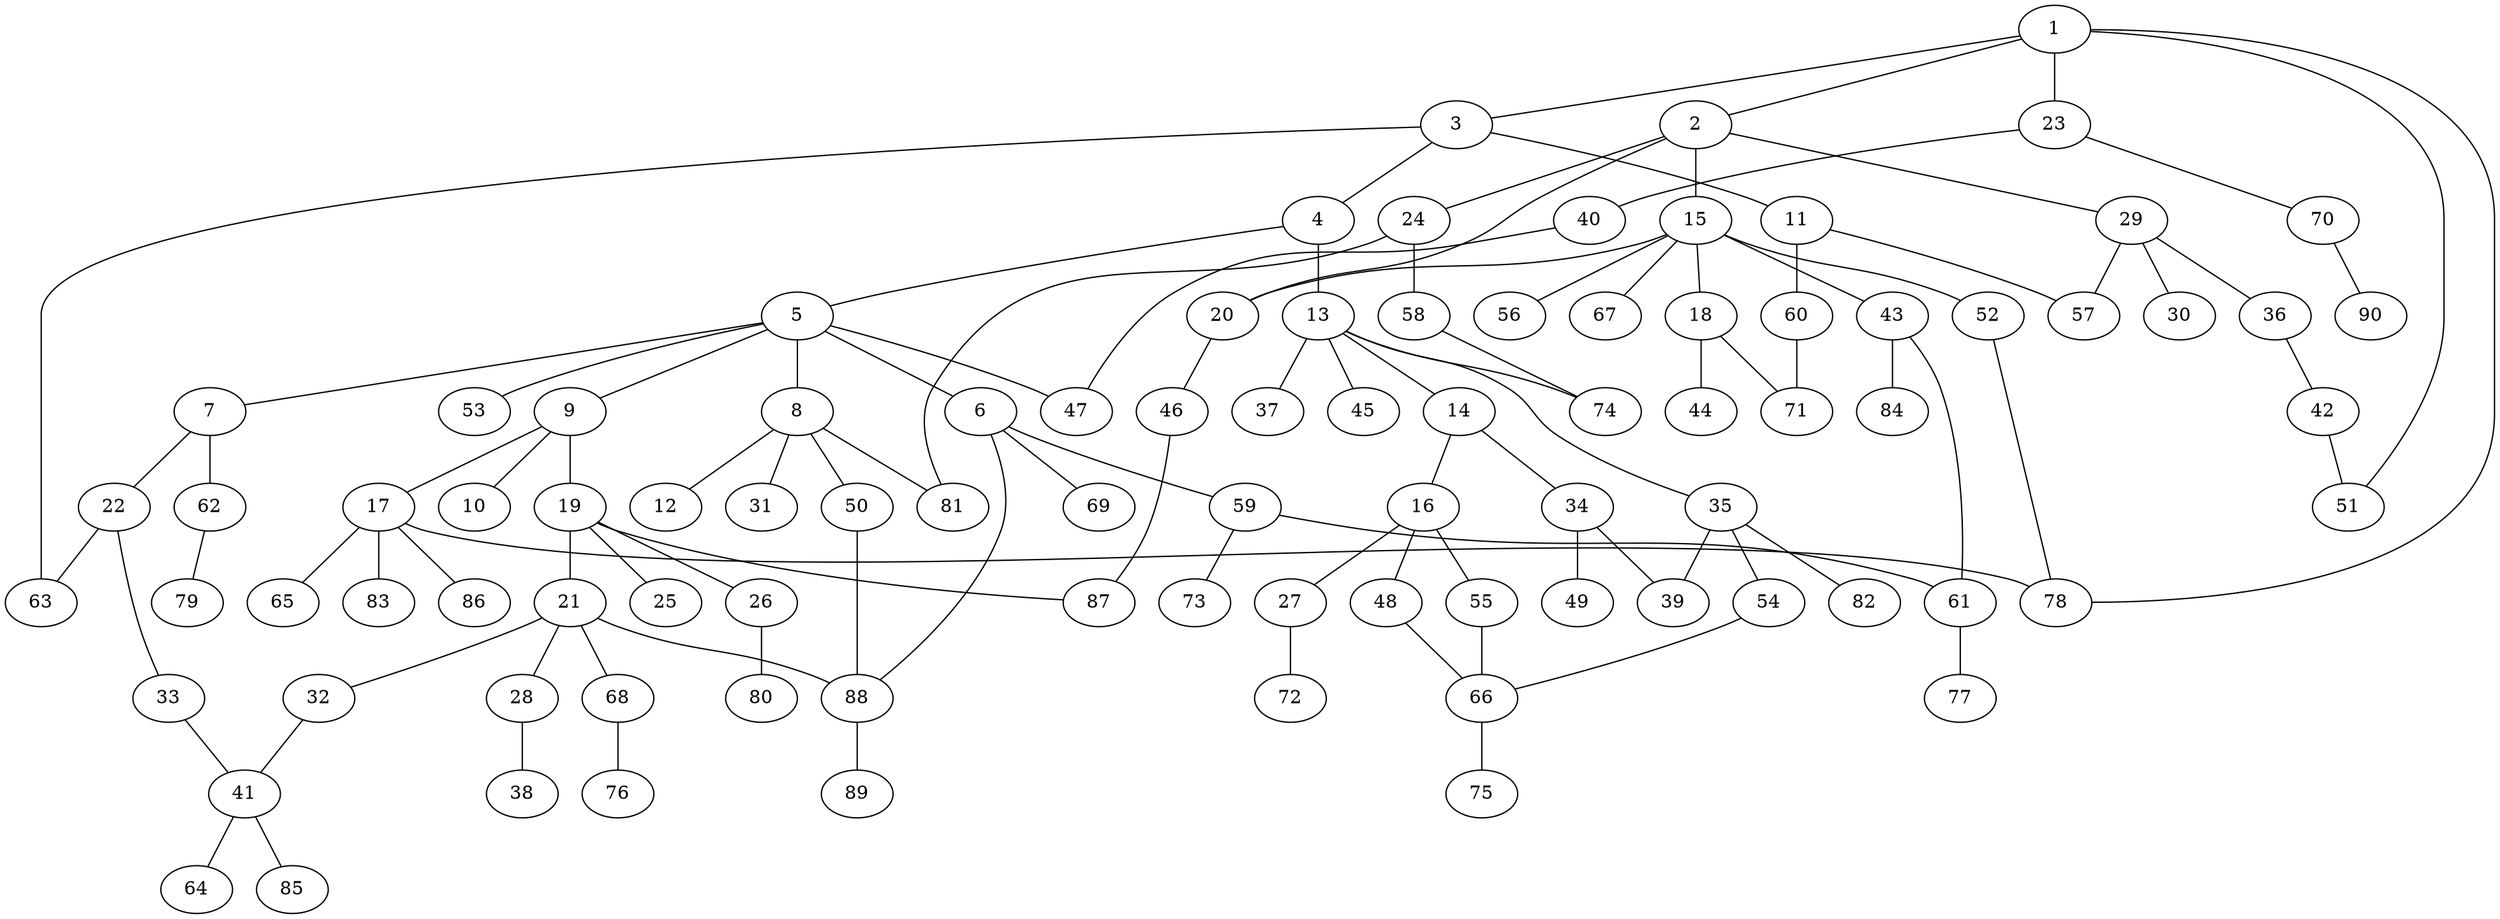 graph graphname {1--2
1--3
1--23
1--51
1--78
2--15
2--20
2--24
2--29
3--4
3--11
3--63
4--5
4--13
5--6
5--7
5--8
5--9
5--47
5--53
6--59
6--69
6--88
7--22
7--62
8--12
8--31
8--50
8--81
9--10
9--17
9--19
11--57
11--60
13--14
13--35
13--37
13--45
13--74
14--16
14--34
15--18
15--20
15--43
15--52
15--56
15--67
16--27
16--48
16--55
17--65
17--78
17--83
17--86
18--44
18--71
19--21
19--25
19--26
19--87
20--46
21--28
21--32
21--68
21--88
22--33
22--63
23--40
23--70
24--58
24--81
26--80
27--72
28--38
29--30
29--36
29--57
32--41
33--41
34--39
34--49
35--39
35--54
35--82
36--42
40--47
41--64
41--85
42--51
43--61
43--84
46--87
48--66
50--88
52--78
54--66
55--66
58--74
59--61
59--73
60--71
61--77
62--79
66--75
68--76
70--90
88--89
}